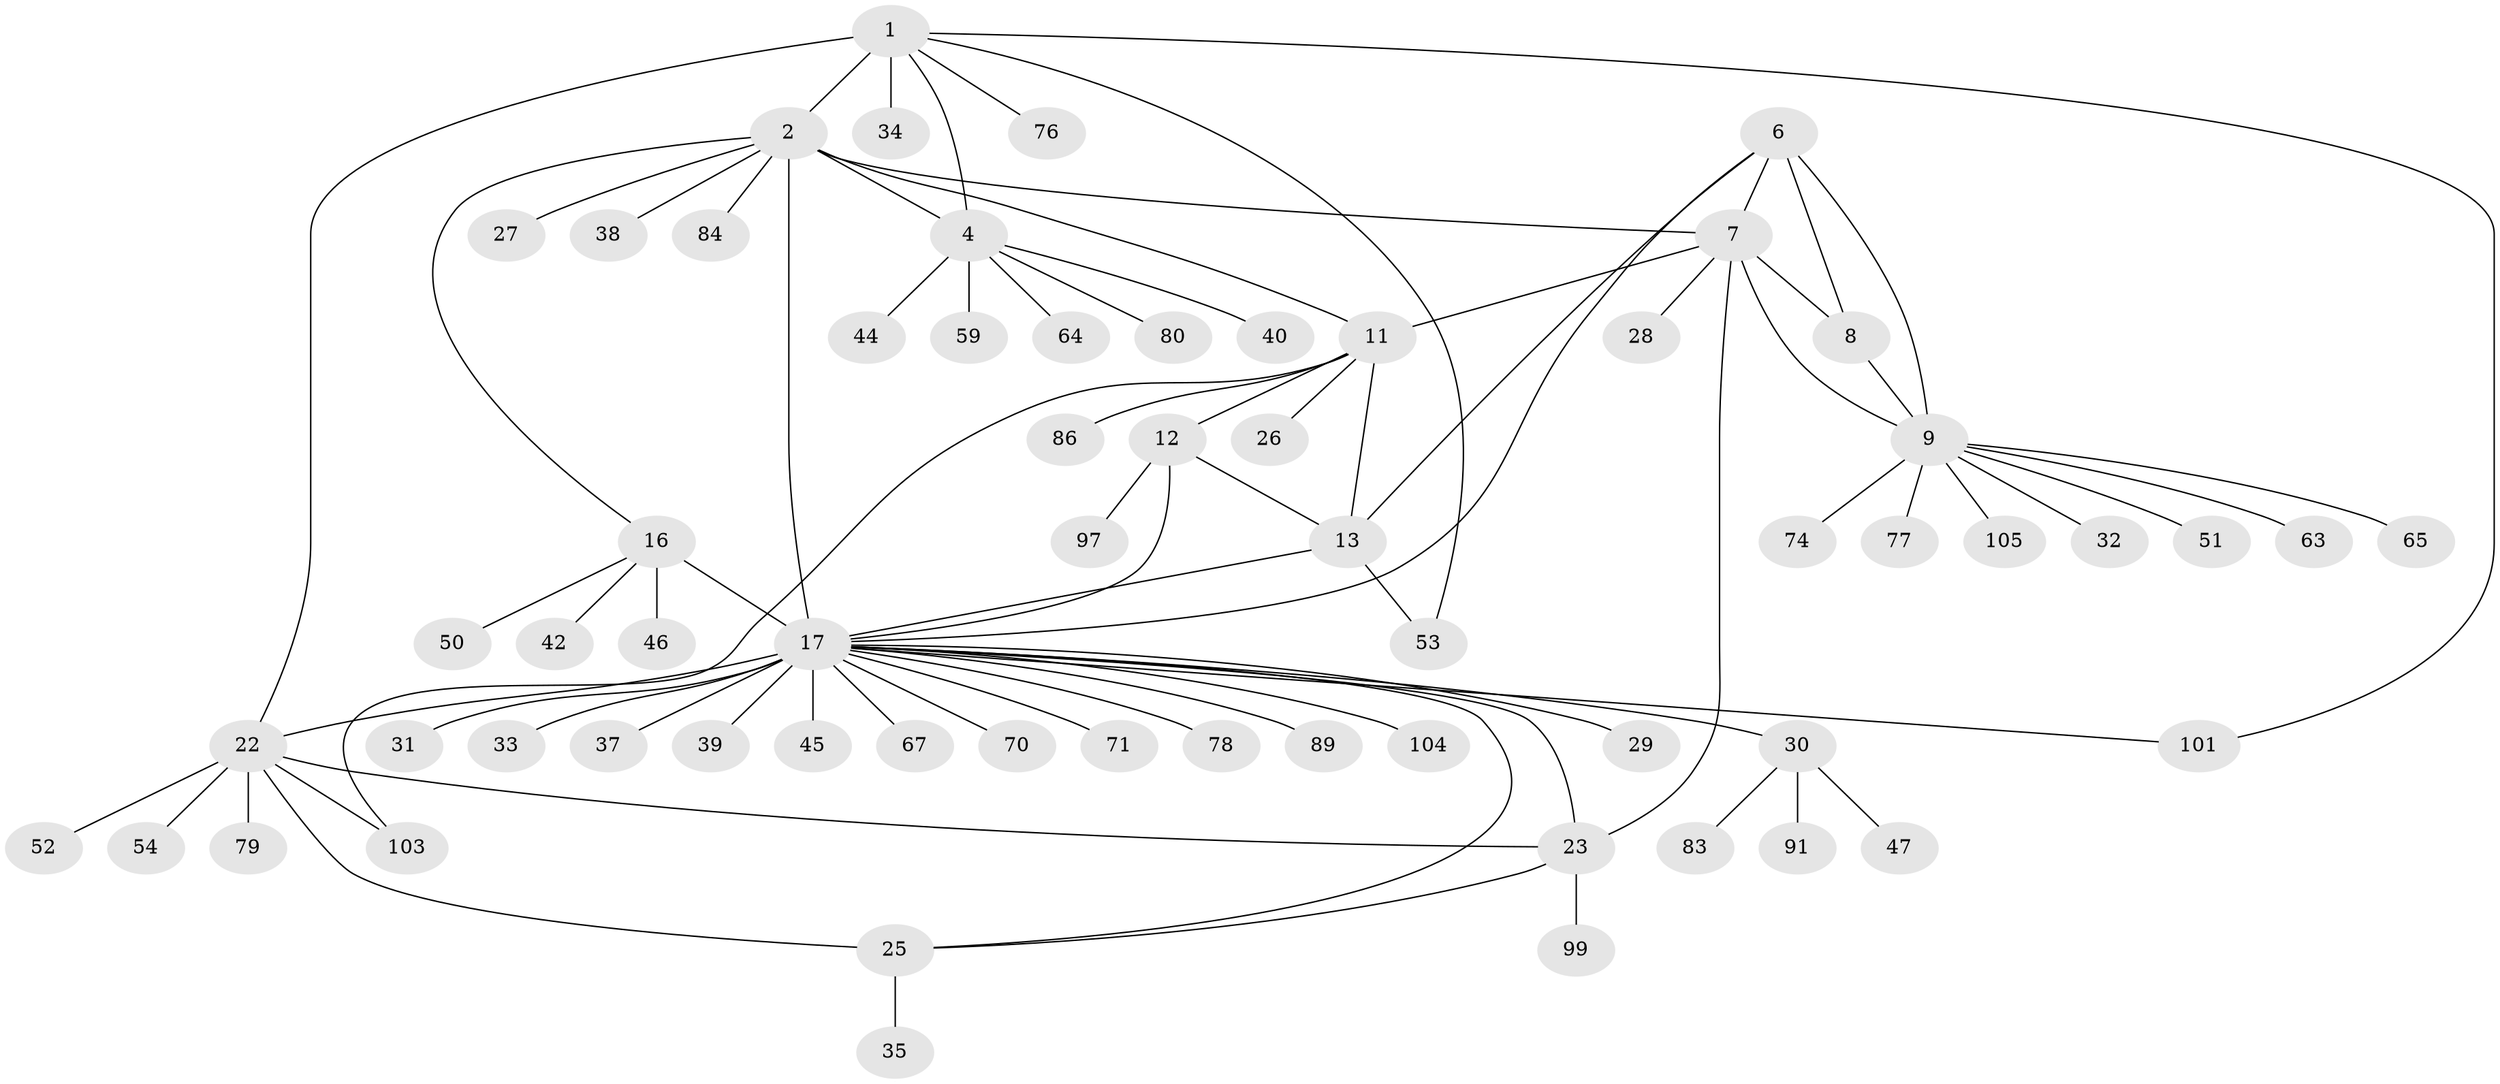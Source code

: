 // original degree distribution, {8: 0.04716981132075472, 11: 0.018867924528301886, 6: 0.0660377358490566, 9: 0.018867924528301886, 7: 0.03773584905660377, 5: 0.02830188679245283, 10: 0.009433962264150943, 16: 0.009433962264150943, 1: 0.5943396226415094, 4: 0.018867924528301886, 2: 0.1509433962264151}
// Generated by graph-tools (version 1.1) at 2025/19/03/04/25 18:19:52]
// undirected, 63 vertices, 81 edges
graph export_dot {
graph [start="1"]
  node [color=gray90,style=filled];
  1 [super="+3"];
  2 [super="+5+56+88+96+55"];
  4;
  6 [super="+58+62+87"];
  7;
  8 [super="+41"];
  9 [super="+10+57"];
  11;
  12;
  13 [super="+68+82+43+15+14"];
  16 [super="+81+19"];
  17 [super="+21+18"];
  22 [super="+24"];
  23;
  25;
  26;
  27;
  28;
  29;
  30;
  31;
  32;
  33 [super="+95"];
  34;
  35;
  37;
  38;
  39 [super="+75"];
  40;
  42;
  44;
  45;
  46;
  47 [super="+85"];
  50;
  51;
  52;
  53 [super="+100+90"];
  54;
  59 [super="+60"];
  63;
  64;
  65;
  67;
  70;
  71 [super="+92"];
  74;
  76;
  77;
  78;
  79;
  80 [super="+94"];
  83;
  84;
  86;
  89;
  91;
  97;
  99;
  101;
  103;
  104;
  105;
  1 -- 2 [weight=4];
  1 -- 4 [weight=2];
  1 -- 34;
  1 -- 76;
  1 -- 101;
  1 -- 53;
  1 -- 22;
  2 -- 4 [weight=2];
  2 -- 11;
  2 -- 17 [weight=2];
  2 -- 38;
  2 -- 84;
  2 -- 7;
  2 -- 27;
  2 -- 16;
  4 -- 40;
  4 -- 44;
  4 -- 59;
  4 -- 64;
  4 -- 80;
  6 -- 7;
  6 -- 8;
  6 -- 9 [weight=2];
  6 -- 17;
  6 -- 13;
  7 -- 8;
  7 -- 9 [weight=2];
  7 -- 11;
  7 -- 23;
  7 -- 28;
  8 -- 9 [weight=2];
  9 -- 51;
  9 -- 32;
  9 -- 65;
  9 -- 105;
  9 -- 74;
  9 -- 77;
  9 -- 63;
  11 -- 12;
  11 -- 13 [weight=3];
  11 -- 26;
  11 -- 86;
  11 -- 103;
  12 -- 13 [weight=3];
  12 -- 97;
  12 -- 17;
  13 -- 17;
  13 -- 53;
  16 -- 17 [weight=6];
  16 -- 50;
  16 -- 42;
  16 -- 46;
  17 -- 29;
  17 -- 30;
  17 -- 45;
  17 -- 71;
  17 -- 78;
  17 -- 22 [weight=2];
  17 -- 23;
  17 -- 89;
  17 -- 25;
  17 -- 31;
  17 -- 33;
  17 -- 37;
  17 -- 101;
  17 -- 39;
  17 -- 104;
  17 -- 67;
  17 -- 70;
  22 -- 23 [weight=2];
  22 -- 25 [weight=2];
  22 -- 52;
  22 -- 103;
  22 -- 79;
  22 -- 54;
  23 -- 25;
  23 -- 99;
  25 -- 35;
  30 -- 47;
  30 -- 83;
  30 -- 91;
}
